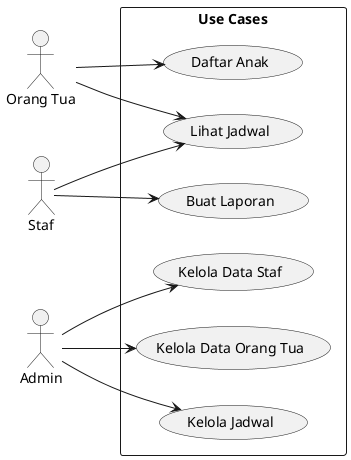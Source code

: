 @startuml DaycareUseCase

left to right direction
skinparam packageStyle rectangle

actor "Orang Tua" as OrangTua
actor "Staf" as Staf
actor "Admin" as Admin

rectangle "Use Cases" {
  usecase "Daftar Anak" as DaftarAnak
  usecase "Lihat Jadwal" as LihatJadwal
  usecase "Buat Laporan" as BuatLaporan
  usecase "Kelola Data Staf" as KelolaDataStaf
  usecase "Kelola Data Orang Tua" as KelolaDataOrangTua
  usecase "Kelola Jadwal" as KelolaJadwal

  OrangTua --> DaftarAnak
  OrangTua --> LihatJadwal

  Staf --> LihatJadwal
  Staf --> BuatLaporan

  Admin --> KelolaDataStaf
  Admin --> KelolaDataOrangTua
  Admin --> KelolaJadwal
}

@enduml
